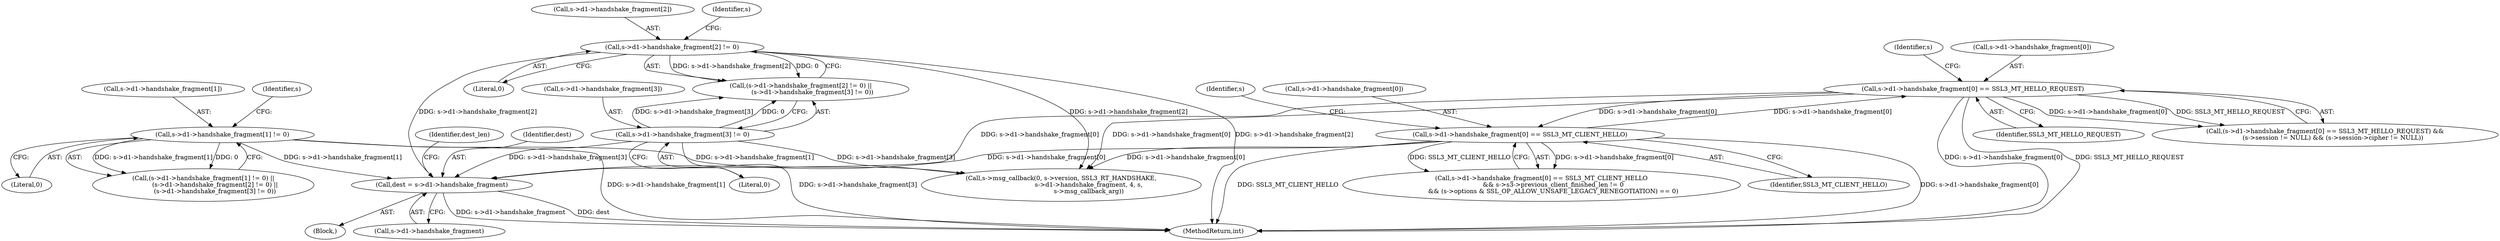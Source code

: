 digraph "0_openssl_e9bbefbf0f24c57645e7ad6a5a71ae649d18ac8e@pointer" {
"1000677" [label="(Call,dest = s->d1->handshake_fragment)"];
"1000866" [label="(Call,s->d1->handshake_fragment[0] == SSL3_MT_HELLO_REQUEST)"];
"1001073" [label="(Call,s->d1->handshake_fragment[0] == SSL3_MT_CLIENT_HELLO)"];
"1000898" [label="(Call,s->d1->handshake_fragment[1] != 0)"];
"1000908" [label="(Call,s->d1->handshake_fragment[2] != 0)"];
"1000917" [label="(Call,s->d1->handshake_fragment[3] != 0)"];
"1001081" [label="(Identifier,SSL3_MT_CLIENT_HELLO)"];
"1000685" [label="(Identifier,dest_len)"];
"1000909" [label="(Call,s->d1->handshake_fragment[2])"];
"1000918" [label="(Call,s->d1->handshake_fragment[3])"];
"1000917" [label="(Call,s->d1->handshake_fragment[3] != 0)"];
"1000898" [label="(Call,s->d1->handshake_fragment[1] != 0)"];
"1001073" [label="(Call,s->d1->handshake_fragment[0] == SSL3_MT_CLIENT_HELLO)"];
"1000938" [label="(Call,s->msg_callback(0, s->version, SSL3_RT_HANDSHAKE,\n                            s->d1->handshake_fragment, 4, s,\n                            s->msg_callback_arg))"];
"1001086" [label="(Identifier,s)"];
"1000925" [label="(Literal,0)"];
"1001819" [label="(MethodReturn,int)"];
"1000874" [label="(Identifier,SSL3_MT_HELLO_REQUEST)"];
"1000668" [label="(Block,)"];
"1000677" [label="(Call,dest = s->d1->handshake_fragment)"];
"1000908" [label="(Call,s->d1->handshake_fragment[2] != 0)"];
"1000865" [label="(Call,(s->d1->handshake_fragment[0] == SSL3_MT_HELLO_REQUEST) &&\n        (s->session != NULL) && (s->session->cipher != NULL))"];
"1000916" [label="(Literal,0)"];
"1000878" [label="(Identifier,s)"];
"1000679" [label="(Call,s->d1->handshake_fragment)"];
"1000899" [label="(Call,s->d1->handshake_fragment[1])"];
"1000921" [label="(Identifier,s)"];
"1001072" [label="(Call,s->d1->handshake_fragment[0] == SSL3_MT_CLIENT_HELLO\n            && s->s3->previous_client_finished_len != 0\n            && (s->options & SSL_OP_ALLOW_UNSAFE_LEGACY_RENEGOTIATION) == 0)"];
"1000912" [label="(Identifier,s)"];
"1000897" [label="(Call,(s->d1->handshake_fragment[1] != 0) ||\n            (s->d1->handshake_fragment[2] != 0) ||\n            (s->d1->handshake_fragment[3] != 0))"];
"1000866" [label="(Call,s->d1->handshake_fragment[0] == SSL3_MT_HELLO_REQUEST)"];
"1000867" [label="(Call,s->d1->handshake_fragment[0])"];
"1000907" [label="(Call,(s->d1->handshake_fragment[2] != 0) ||\n            (s->d1->handshake_fragment[3] != 0))"];
"1000678" [label="(Identifier,dest)"];
"1000906" [label="(Literal,0)"];
"1001074" [label="(Call,s->d1->handshake_fragment[0])"];
"1000677" -> "1000668"  [label="AST: "];
"1000677" -> "1000679"  [label="CFG: "];
"1000678" -> "1000677"  [label="AST: "];
"1000679" -> "1000677"  [label="AST: "];
"1000685" -> "1000677"  [label="CFG: "];
"1000677" -> "1001819"  [label="DDG: dest"];
"1000677" -> "1001819"  [label="DDG: s->d1->handshake_fragment"];
"1000866" -> "1000677"  [label="DDG: s->d1->handshake_fragment[0]"];
"1000898" -> "1000677"  [label="DDG: s->d1->handshake_fragment[1]"];
"1000908" -> "1000677"  [label="DDG: s->d1->handshake_fragment[2]"];
"1001073" -> "1000677"  [label="DDG: s->d1->handshake_fragment[0]"];
"1000917" -> "1000677"  [label="DDG: s->d1->handshake_fragment[3]"];
"1000866" -> "1000865"  [label="AST: "];
"1000866" -> "1000874"  [label="CFG: "];
"1000867" -> "1000866"  [label="AST: "];
"1000874" -> "1000866"  [label="AST: "];
"1000878" -> "1000866"  [label="CFG: "];
"1000865" -> "1000866"  [label="CFG: "];
"1000866" -> "1001819"  [label="DDG: s->d1->handshake_fragment[0]"];
"1000866" -> "1001819"  [label="DDG: SSL3_MT_HELLO_REQUEST"];
"1000866" -> "1000865"  [label="DDG: s->d1->handshake_fragment[0]"];
"1000866" -> "1000865"  [label="DDG: SSL3_MT_HELLO_REQUEST"];
"1001073" -> "1000866"  [label="DDG: s->d1->handshake_fragment[0]"];
"1000866" -> "1000938"  [label="DDG: s->d1->handshake_fragment[0]"];
"1000866" -> "1001073"  [label="DDG: s->d1->handshake_fragment[0]"];
"1001073" -> "1001072"  [label="AST: "];
"1001073" -> "1001081"  [label="CFG: "];
"1001074" -> "1001073"  [label="AST: "];
"1001081" -> "1001073"  [label="AST: "];
"1001086" -> "1001073"  [label="CFG: "];
"1001072" -> "1001073"  [label="CFG: "];
"1001073" -> "1001819"  [label="DDG: s->d1->handshake_fragment[0]"];
"1001073" -> "1001819"  [label="DDG: SSL3_MT_CLIENT_HELLO"];
"1001073" -> "1000938"  [label="DDG: s->d1->handshake_fragment[0]"];
"1001073" -> "1001072"  [label="DDG: s->d1->handshake_fragment[0]"];
"1001073" -> "1001072"  [label="DDG: SSL3_MT_CLIENT_HELLO"];
"1000898" -> "1000897"  [label="AST: "];
"1000898" -> "1000906"  [label="CFG: "];
"1000899" -> "1000898"  [label="AST: "];
"1000906" -> "1000898"  [label="AST: "];
"1000912" -> "1000898"  [label="CFG: "];
"1000897" -> "1000898"  [label="CFG: "];
"1000898" -> "1001819"  [label="DDG: s->d1->handshake_fragment[1]"];
"1000898" -> "1000897"  [label="DDG: s->d1->handshake_fragment[1]"];
"1000898" -> "1000897"  [label="DDG: 0"];
"1000898" -> "1000938"  [label="DDG: s->d1->handshake_fragment[1]"];
"1000908" -> "1000907"  [label="AST: "];
"1000908" -> "1000916"  [label="CFG: "];
"1000909" -> "1000908"  [label="AST: "];
"1000916" -> "1000908"  [label="AST: "];
"1000921" -> "1000908"  [label="CFG: "];
"1000907" -> "1000908"  [label="CFG: "];
"1000908" -> "1001819"  [label="DDG: s->d1->handshake_fragment[2]"];
"1000908" -> "1000907"  [label="DDG: s->d1->handshake_fragment[2]"];
"1000908" -> "1000907"  [label="DDG: 0"];
"1000908" -> "1000938"  [label="DDG: s->d1->handshake_fragment[2]"];
"1000917" -> "1000907"  [label="AST: "];
"1000917" -> "1000925"  [label="CFG: "];
"1000918" -> "1000917"  [label="AST: "];
"1000925" -> "1000917"  [label="AST: "];
"1000907" -> "1000917"  [label="CFG: "];
"1000917" -> "1001819"  [label="DDG: s->d1->handshake_fragment[3]"];
"1000917" -> "1000907"  [label="DDG: s->d1->handshake_fragment[3]"];
"1000917" -> "1000907"  [label="DDG: 0"];
"1000917" -> "1000938"  [label="DDG: s->d1->handshake_fragment[3]"];
}
